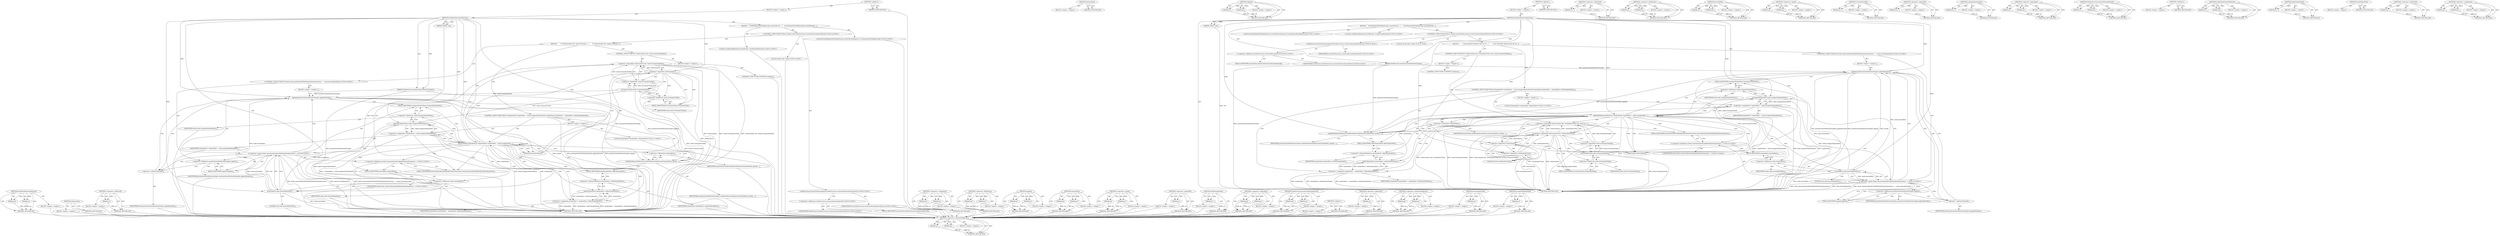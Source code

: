 digraph "&lt;operator&gt;.assignment" {
vulnerable_158 [label=<(METHOD,notifyNodeInsertedInternal)>];
vulnerable_159 [label=<(PARAM,p1)>];
vulnerable_160 [label=<(PARAM,p2)>];
vulnerable_161 [label=<(BLOCK,&lt;empty&gt;,&lt;empty&gt;)>];
vulnerable_162 [label=<(METHOD_RETURN,ANY)>];
vulnerable_114 [label=<(METHOD,inDocument)>];
vulnerable_115 [label=<(BLOCK,&lt;empty&gt;,&lt;empty&gt;)>];
vulnerable_116 [label=<(METHOD_RETURN,ANY)>];
vulnerable_136 [label=<(METHOD,&lt;operator&gt;.addressOf)>];
vulnerable_137 [label=<(PARAM,p1)>];
vulnerable_138 [label=<(BLOCK,&lt;empty&gt;,&lt;empty&gt;)>];
vulnerable_139 [label=<(METHOD_RETURN,ANY)>];
vulnerable_6 [label=<(METHOD,&lt;global&gt;)<SUB>1</SUB>>];
vulnerable_7 [label=<(BLOCK,&lt;empty&gt;,&lt;empty&gt;)<SUB>1</SUB>>];
vulnerable_8 [label=<(METHOD,notifyNodeInsertedInternal)<SUB>1</SUB>>];
vulnerable_9 [label=<(PARAM,Node&amp; root)<SUB>1</SUB>>];
vulnerable_10 [label=<(PARAM,NodeVector&amp; postInsertionNotificationTargets)<SUB>1</SUB>>];
vulnerable_11 [label=<(BLOCK,{
    EventDispatchForbiddenScope assertNoEvent...,{
    EventDispatchForbiddenScope assertNoEvent...)<SUB>2</SUB>>];
vulnerable_12 [label="<(LOCAL,EventDispatchForbiddenScope assertNoEventDispatch: EventDispatchForbiddenScope)<SUB>3</SUB>>"];
vulnerable_13 [label="<(LOCAL,ScriptForbiddenScope forbidScript: ScriptForbiddenScope)<SUB>4</SUB>>"];
vulnerable_14 [label="<(CONTROL_STRUCTURE,FOR,for (Node&amp; node:NodeTraversal::inclusiveDescendantsOf(root)))<SUB>6</SUB>>"];
vulnerable_15 [label="<(NodeTraversal.inclusiveDescendantsOf,NodeTraversal::inclusiveDescendantsOf(root))<SUB>6</SUB>>"];
vulnerable_16 [label="<(&lt;operator&gt;.fieldAccess,NodeTraversal::inclusiveDescendantsOf)<SUB>6</SUB>>"];
vulnerable_17 [label="<(IDENTIFIER,NodeTraversal,NodeTraversal::inclusiveDescendantsOf(root))<SUB>6</SUB>>"];
vulnerable_18 [label=<(FIELD_IDENTIFIER,inclusiveDescendantsOf,inclusiveDescendantsOf)<SUB>6</SUB>>];
vulnerable_19 [label="<(IDENTIFIER,root,NodeTraversal::inclusiveDescendantsOf(root))<SUB>6</SUB>>"];
vulnerable_20 [label="<(LOCAL,Node node: Node)<SUB>6</SUB>>"];
vulnerable_21 [label=<(BLOCK,{
        if (!inDocument() &amp;&amp; !node.isContaine...,{
        if (!inDocument() &amp;&amp; !node.isContaine...)<SUB>6</SUB>>];
vulnerable_22 [label=<(CONTROL_STRUCTURE,IF,if (!inDocument() &amp;&amp; !node.isContainerNode()))<SUB>7</SUB>>];
vulnerable_23 [label=<(&lt;operator&gt;.logicalAnd,!inDocument() &amp;&amp; !node.isContainerNode())<SUB>7</SUB>>];
vulnerable_24 [label=<(&lt;operator&gt;.logicalNot,!inDocument())<SUB>7</SUB>>];
vulnerable_25 [label=<(inDocument,inDocument())<SUB>7</SUB>>];
vulnerable_26 [label=<(&lt;operator&gt;.logicalNot,!node.isContainerNode())<SUB>7</SUB>>];
vulnerable_27 [label=<(isContainerNode,node.isContainerNode())<SUB>7</SUB>>];
vulnerable_28 [label=<(&lt;operator&gt;.fieldAccess,node.isContainerNode)<SUB>7</SUB>>];
vulnerable_29 [label=<(IDENTIFIER,node,node.isContainerNode())<SUB>7</SUB>>];
vulnerable_30 [label=<(FIELD_IDENTIFIER,isContainerNode,isContainerNode)<SUB>7</SUB>>];
vulnerable_31 [label=<(BLOCK,&lt;empty&gt;,&lt;empty&gt;)<SUB>8</SUB>>];
vulnerable_32 [label=<(CONTROL_STRUCTURE,CONTINUE,continue;)<SUB>8</SUB>>];
vulnerable_33 [label="<(CONTROL_STRUCTURE,IF,if (Node::InsertionShouldCallDidNotifySubtreeInsertions == node.insertedInto(this)))<SUB>9</SUB>>"];
vulnerable_34 [label="<(&lt;operator&gt;.equals,Node::InsertionShouldCallDidNotifySubtreeInsert...)<SUB>9</SUB>>"];
vulnerable_35 [label="<(&lt;operator&gt;.fieldAccess,Node::InsertionShouldCallDidNotifySubtreeInsert...)<SUB>9</SUB>>"];
vulnerable_36 [label="<(IDENTIFIER,Node,Node::InsertionShouldCallDidNotifySubtreeInsert...)<SUB>9</SUB>>"];
vulnerable_37 [label=<(FIELD_IDENTIFIER,InsertionShouldCallDidNotifySubtreeInsertions,InsertionShouldCallDidNotifySubtreeInsertions)<SUB>9</SUB>>];
vulnerable_38 [label=<(insertedInto,node.insertedInto(this))<SUB>9</SUB>>];
vulnerable_39 [label=<(&lt;operator&gt;.fieldAccess,node.insertedInto)<SUB>9</SUB>>];
vulnerable_40 [label=<(IDENTIFIER,node,node.insertedInto(this))<SUB>9</SUB>>];
vulnerable_41 [label=<(FIELD_IDENTIFIER,insertedInto,insertedInto)<SUB>9</SUB>>];
vulnerable_42 [label=<(LITERAL,this,node.insertedInto(this))<SUB>9</SUB>>];
vulnerable_43 [label=<(BLOCK,&lt;empty&gt;,&lt;empty&gt;)<SUB>10</SUB>>];
vulnerable_44 [label=<(append,postInsertionNotificationTargets.append(&amp;node))<SUB>10</SUB>>];
vulnerable_45 [label=<(&lt;operator&gt;.fieldAccess,postInsertionNotificationTargets.append)<SUB>10</SUB>>];
vulnerable_46 [label=<(IDENTIFIER,postInsertionNotificationTargets,postInsertionNotificationTargets.append(&amp;node))<SUB>10</SUB>>];
vulnerable_47 [label=<(FIELD_IDENTIFIER,append,append)<SUB>10</SUB>>];
vulnerable_48 [label=<(&lt;operator&gt;.addressOf,&amp;node)<SUB>10</SUB>>];
vulnerable_49 [label=<(IDENTIFIER,node,postInsertionNotificationTargets.append(&amp;node))<SUB>10</SUB>>];
vulnerable_50 [label=<(CONTROL_STRUCTURE,FOR,for (ShadowRoot* shadowRoot = node.youngestShadowRoot();shadowRoot;shadowRoot = shadowRoot-&gt;olderShadowRoot()))<SUB>11</SUB>>];
vulnerable_51 [label=<(BLOCK,&lt;empty&gt;,&lt;empty&gt;)<SUB>11</SUB>>];
vulnerable_52 [label="<(LOCAL,ShadowRoot* shadowRoot: ShadowRoot*)<SUB>11</SUB>>"];
vulnerable_53 [label=<(&lt;operator&gt;.assignment,* shadowRoot = node.youngestShadowRoot())<SUB>11</SUB>>];
vulnerable_54 [label=<(IDENTIFIER,shadowRoot,* shadowRoot = node.youngestShadowRoot())<SUB>11</SUB>>];
vulnerable_55 [label=<(youngestShadowRoot,node.youngestShadowRoot())<SUB>11</SUB>>];
vulnerable_56 [label=<(&lt;operator&gt;.fieldAccess,node.youngestShadowRoot)<SUB>11</SUB>>];
vulnerable_57 [label=<(IDENTIFIER,node,node.youngestShadowRoot())<SUB>11</SUB>>];
vulnerable_58 [label=<(FIELD_IDENTIFIER,youngestShadowRoot,youngestShadowRoot)<SUB>11</SUB>>];
vulnerable_59 [label=<(IDENTIFIER,shadowRoot,for (ShadowRoot* shadowRoot = node.youngestShad...)<SUB>11</SUB>>];
vulnerable_60 [label=<(&lt;operator&gt;.assignment,shadowRoot = shadowRoot-&gt;olderShadowRoot())<SUB>11</SUB>>];
vulnerable_61 [label=<(IDENTIFIER,shadowRoot,shadowRoot = shadowRoot-&gt;olderShadowRoot())<SUB>11</SUB>>];
vulnerable_62 [label=<(olderShadowRoot,shadowRoot-&gt;olderShadowRoot())<SUB>11</SUB>>];
vulnerable_63 [label=<(&lt;operator&gt;.indirectFieldAccess,shadowRoot-&gt;olderShadowRoot)<SUB>11</SUB>>];
vulnerable_64 [label=<(IDENTIFIER,shadowRoot,shadowRoot-&gt;olderShadowRoot())<SUB>11</SUB>>];
vulnerable_65 [label=<(FIELD_IDENTIFIER,olderShadowRoot,olderShadowRoot)<SUB>11</SUB>>];
vulnerable_66 [label=<(notifyNodeInsertedInternal,notifyNodeInsertedInternal(*shadowRoot, postIns...)<SUB>12</SUB>>];
vulnerable_67 [label=<(&lt;operator&gt;.indirection,*shadowRoot)<SUB>12</SUB>>];
vulnerable_68 [label=<(IDENTIFIER,shadowRoot,notifyNodeInsertedInternal(*shadowRoot, postIns...)<SUB>12</SUB>>];
vulnerable_69 [label=<(IDENTIFIER,postInsertionNotificationTargets,notifyNodeInsertedInternal(*shadowRoot, postIns...)<SUB>12</SUB>>];
vulnerable_70 [label=<(METHOD_RETURN,void)<SUB>1</SUB>>];
vulnerable_72 [label=<(METHOD_RETURN,ANY)<SUB>1</SUB>>];
vulnerable_140 [label=<(METHOD,&lt;operator&gt;.assignment)>];
vulnerable_141 [label=<(PARAM,p1)>];
vulnerable_142 [label=<(PARAM,p2)>];
vulnerable_143 [label=<(BLOCK,&lt;empty&gt;,&lt;empty&gt;)>];
vulnerable_144 [label=<(METHOD_RETURN,ANY)>];
vulnerable_100 [label=<(METHOD,&lt;operator&gt;.fieldAccess)>];
vulnerable_101 [label=<(PARAM,p1)>];
vulnerable_102 [label=<(PARAM,p2)>];
vulnerable_103 [label=<(BLOCK,&lt;empty&gt;,&lt;empty&gt;)>];
vulnerable_104 [label=<(METHOD_RETURN,ANY)>];
vulnerable_131 [label=<(METHOD,append)>];
vulnerable_132 [label=<(PARAM,p1)>];
vulnerable_133 [label=<(PARAM,p2)>];
vulnerable_134 [label=<(BLOCK,&lt;empty&gt;,&lt;empty&gt;)>];
vulnerable_135 [label=<(METHOD_RETURN,ANY)>];
vulnerable_126 [label=<(METHOD,insertedInto)>];
vulnerable_127 [label=<(PARAM,p1)>];
vulnerable_128 [label=<(PARAM,p2)>];
vulnerable_129 [label=<(BLOCK,&lt;empty&gt;,&lt;empty&gt;)>];
vulnerable_130 [label=<(METHOD_RETURN,ANY)>];
vulnerable_121 [label=<(METHOD,&lt;operator&gt;.equals)>];
vulnerable_122 [label=<(PARAM,p1)>];
vulnerable_123 [label=<(PARAM,p2)>];
vulnerable_124 [label=<(BLOCK,&lt;empty&gt;,&lt;empty&gt;)>];
vulnerable_125 [label=<(METHOD_RETURN,ANY)>];
vulnerable_110 [label=<(METHOD,&lt;operator&gt;.logicalNot)>];
vulnerable_111 [label=<(PARAM,p1)>];
vulnerable_112 [label=<(BLOCK,&lt;empty&gt;,&lt;empty&gt;)>];
vulnerable_113 [label=<(METHOD_RETURN,ANY)>];
vulnerable_149 [label=<(METHOD,olderShadowRoot)>];
vulnerable_150 [label=<(PARAM,p1)>];
vulnerable_151 [label=<(BLOCK,&lt;empty&gt;,&lt;empty&gt;)>];
vulnerable_152 [label=<(METHOD_RETURN,ANY)>];
vulnerable_105 [label=<(METHOD,&lt;operator&gt;.logicalAnd)>];
vulnerable_106 [label=<(PARAM,p1)>];
vulnerable_107 [label=<(PARAM,p2)>];
vulnerable_108 [label=<(BLOCK,&lt;empty&gt;,&lt;empty&gt;)>];
vulnerable_109 [label=<(METHOD_RETURN,ANY)>];
vulnerable_95 [label=<(METHOD,NodeTraversal.inclusiveDescendantsOf)>];
vulnerable_96 [label=<(PARAM,p1)>];
vulnerable_97 [label=<(PARAM,p2)>];
vulnerable_98 [label=<(BLOCK,&lt;empty&gt;,&lt;empty&gt;)>];
vulnerable_99 [label=<(METHOD_RETURN,ANY)>];
vulnerable_89 [label=<(METHOD,&lt;global&gt;)<SUB>1</SUB>>];
vulnerable_90 [label=<(BLOCK,&lt;empty&gt;,&lt;empty&gt;)>];
vulnerable_91 [label=<(METHOD_RETURN,ANY)>];
vulnerable_163 [label=<(METHOD,&lt;operator&gt;.indirection)>];
vulnerable_164 [label=<(PARAM,p1)>];
vulnerable_165 [label=<(BLOCK,&lt;empty&gt;,&lt;empty&gt;)>];
vulnerable_166 [label=<(METHOD_RETURN,ANY)>];
vulnerable_153 [label=<(METHOD,&lt;operator&gt;.indirectFieldAccess)>];
vulnerable_154 [label=<(PARAM,p1)>];
vulnerable_155 [label=<(PARAM,p2)>];
vulnerable_156 [label=<(BLOCK,&lt;empty&gt;,&lt;empty&gt;)>];
vulnerable_157 [label=<(METHOD_RETURN,ANY)>];
vulnerable_117 [label=<(METHOD,isContainerNode)>];
vulnerable_118 [label=<(PARAM,p1)>];
vulnerable_119 [label=<(BLOCK,&lt;empty&gt;,&lt;empty&gt;)>];
vulnerable_120 [label=<(METHOD_RETURN,ANY)>];
vulnerable_145 [label=<(METHOD,youngestShadowRoot)>];
vulnerable_146 [label=<(PARAM,p1)>];
vulnerable_147 [label=<(BLOCK,&lt;empty&gt;,&lt;empty&gt;)>];
vulnerable_148 [label=<(METHOD_RETURN,ANY)>];
fixed_159 [label=<(METHOD,&lt;operator&gt;.indirectFieldAccess)>];
fixed_160 [label=<(PARAM,p1)>];
fixed_161 [label=<(PARAM,p2)>];
fixed_162 [label=<(BLOCK,&lt;empty&gt;,&lt;empty&gt;)>];
fixed_163 [label=<(METHOD_RETURN,ANY)>];
fixed_117 [label=<(METHOD,inDocument)>];
fixed_118 [label=<(BLOCK,&lt;empty&gt;,&lt;empty&gt;)>];
fixed_119 [label=<(METHOD_RETURN,ANY)>];
fixed_137 [label=<(METHOD,append)>];
fixed_138 [label=<(PARAM,p1)>];
fixed_139 [label=<(PARAM,p2)>];
fixed_140 [label=<(BLOCK,&lt;empty&gt;,&lt;empty&gt;)>];
fixed_141 [label=<(METHOD_RETURN,ANY)>];
fixed_6 [label=<(METHOD,&lt;global&gt;)<SUB>1</SUB>>];
fixed_7 [label=<(BLOCK,&lt;empty&gt;,&lt;empty&gt;)<SUB>1</SUB>>];
fixed_8 [label=<(METHOD,notifyNodeInsertedInternal)<SUB>1</SUB>>];
fixed_9 [label=<(PARAM,Node&amp; root)<SUB>1</SUB>>];
fixed_10 [label=<(PARAM,NodeVector&amp; postInsertionNotificationTargets)<SUB>1</SUB>>];
fixed_11 [label=<(BLOCK,{
    EventDispatchForbiddenScope assertNoEvent...,{
    EventDispatchForbiddenScope assertNoEvent...)<SUB>2</SUB>>];
fixed_12 [label="<(LOCAL,EventDispatchForbiddenScope assertNoEventDispatch: EventDispatchForbiddenScope)<SUB>3</SUB>>"];
fixed_13 [label="<(LOCAL,ScriptForbiddenScope forbidScript: ScriptForbiddenScope)<SUB>4</SUB>>"];
fixed_14 [label="<(CONTROL_STRUCTURE,FOR,for (Node&amp; node:NodeTraversal::inclusiveDescendantsOf(root)))<SUB>6</SUB>>"];
fixed_15 [label="<(NodeTraversal.inclusiveDescendantsOf,NodeTraversal::inclusiveDescendantsOf(root))<SUB>6</SUB>>"];
fixed_16 [label="<(&lt;operator&gt;.fieldAccess,NodeTraversal::inclusiveDescendantsOf)<SUB>6</SUB>>"];
fixed_17 [label="<(IDENTIFIER,NodeTraversal,NodeTraversal::inclusiveDescendantsOf(root))<SUB>6</SUB>>"];
fixed_18 [label=<(FIELD_IDENTIFIER,inclusiveDescendantsOf,inclusiveDescendantsOf)<SUB>6</SUB>>];
fixed_19 [label="<(IDENTIFIER,root,NodeTraversal::inclusiveDescendantsOf(root))<SUB>6</SUB>>"];
fixed_20 [label="<(LOCAL,Node node: Node)<SUB>6</SUB>>"];
fixed_21 [label=<(BLOCK,{
        // into detached subtrees that are no...,{
        // into detached subtrees that are no...)<SUB>6</SUB>>];
fixed_22 [label=<(CONTROL_STRUCTURE,IF,if (!inDocument() &amp;&amp; !isInShadowTree() &amp;&amp; !node.isContainerNode()))<SUB>8</SUB>>];
fixed_23 [label=<(&lt;operator&gt;.logicalAnd,!inDocument() &amp;&amp; !isInShadowTree() &amp;&amp; !node.isC...)<SUB>8</SUB>>];
fixed_24 [label=<(&lt;operator&gt;.logicalAnd,!inDocument() &amp;&amp; !isInShadowTree())<SUB>8</SUB>>];
fixed_25 [label=<(&lt;operator&gt;.logicalNot,!inDocument())<SUB>8</SUB>>];
fixed_26 [label=<(inDocument,inDocument())<SUB>8</SUB>>];
fixed_27 [label=<(&lt;operator&gt;.logicalNot,!isInShadowTree())<SUB>8</SUB>>];
fixed_28 [label=<(isInShadowTree,isInShadowTree())<SUB>8</SUB>>];
fixed_29 [label=<(&lt;operator&gt;.logicalNot,!node.isContainerNode())<SUB>8</SUB>>];
fixed_30 [label=<(isContainerNode,node.isContainerNode())<SUB>8</SUB>>];
fixed_31 [label=<(&lt;operator&gt;.fieldAccess,node.isContainerNode)<SUB>8</SUB>>];
fixed_32 [label=<(IDENTIFIER,node,node.isContainerNode())<SUB>8</SUB>>];
fixed_33 [label=<(FIELD_IDENTIFIER,isContainerNode,isContainerNode)<SUB>8</SUB>>];
fixed_34 [label=<(BLOCK,&lt;empty&gt;,&lt;empty&gt;)<SUB>9</SUB>>];
fixed_35 [label=<(CONTROL_STRUCTURE,CONTINUE,continue;)<SUB>9</SUB>>];
fixed_36 [label="<(CONTROL_STRUCTURE,IF,if (Node::InsertionShouldCallDidNotifySubtreeInsertions == node.insertedInto(this)))<SUB>10</SUB>>"];
fixed_37 [label="<(&lt;operator&gt;.equals,Node::InsertionShouldCallDidNotifySubtreeInsert...)<SUB>10</SUB>>"];
fixed_38 [label="<(&lt;operator&gt;.fieldAccess,Node::InsertionShouldCallDidNotifySubtreeInsert...)<SUB>10</SUB>>"];
fixed_39 [label="<(IDENTIFIER,Node,Node::InsertionShouldCallDidNotifySubtreeInsert...)<SUB>10</SUB>>"];
fixed_40 [label=<(FIELD_IDENTIFIER,InsertionShouldCallDidNotifySubtreeInsertions,InsertionShouldCallDidNotifySubtreeInsertions)<SUB>10</SUB>>];
fixed_41 [label=<(insertedInto,node.insertedInto(this))<SUB>10</SUB>>];
fixed_42 [label=<(&lt;operator&gt;.fieldAccess,node.insertedInto)<SUB>10</SUB>>];
fixed_43 [label=<(IDENTIFIER,node,node.insertedInto(this))<SUB>10</SUB>>];
fixed_44 [label=<(FIELD_IDENTIFIER,insertedInto,insertedInto)<SUB>10</SUB>>];
fixed_45 [label=<(LITERAL,this,node.insertedInto(this))<SUB>10</SUB>>];
fixed_46 [label=<(BLOCK,&lt;empty&gt;,&lt;empty&gt;)<SUB>11</SUB>>];
fixed_47 [label=<(append,postInsertionNotificationTargets.append(&amp;node))<SUB>11</SUB>>];
fixed_48 [label=<(&lt;operator&gt;.fieldAccess,postInsertionNotificationTargets.append)<SUB>11</SUB>>];
fixed_49 [label=<(IDENTIFIER,postInsertionNotificationTargets,postInsertionNotificationTargets.append(&amp;node))<SUB>11</SUB>>];
fixed_50 [label=<(FIELD_IDENTIFIER,append,append)<SUB>11</SUB>>];
fixed_51 [label=<(&lt;operator&gt;.addressOf,&amp;node)<SUB>11</SUB>>];
fixed_52 [label=<(IDENTIFIER,node,postInsertionNotificationTargets.append(&amp;node))<SUB>11</SUB>>];
fixed_53 [label=<(CONTROL_STRUCTURE,FOR,for (ShadowRoot* shadowRoot = node.youngestShadowRoot();shadowRoot;shadowRoot = shadowRoot-&gt;olderShadowRoot()))<SUB>12</SUB>>];
fixed_54 [label=<(BLOCK,&lt;empty&gt;,&lt;empty&gt;)<SUB>12</SUB>>];
fixed_55 [label="<(LOCAL,ShadowRoot* shadowRoot: ShadowRoot*)<SUB>12</SUB>>"];
fixed_56 [label=<(&lt;operator&gt;.assignment,* shadowRoot = node.youngestShadowRoot())<SUB>12</SUB>>];
fixed_57 [label=<(IDENTIFIER,shadowRoot,* shadowRoot = node.youngestShadowRoot())<SUB>12</SUB>>];
fixed_58 [label=<(youngestShadowRoot,node.youngestShadowRoot())<SUB>12</SUB>>];
fixed_59 [label=<(&lt;operator&gt;.fieldAccess,node.youngestShadowRoot)<SUB>12</SUB>>];
fixed_60 [label=<(IDENTIFIER,node,node.youngestShadowRoot())<SUB>12</SUB>>];
fixed_61 [label=<(FIELD_IDENTIFIER,youngestShadowRoot,youngestShadowRoot)<SUB>12</SUB>>];
fixed_62 [label=<(IDENTIFIER,shadowRoot,for (ShadowRoot* shadowRoot = node.youngestShad...)<SUB>12</SUB>>];
fixed_63 [label=<(&lt;operator&gt;.assignment,shadowRoot = shadowRoot-&gt;olderShadowRoot())<SUB>12</SUB>>];
fixed_64 [label=<(IDENTIFIER,shadowRoot,shadowRoot = shadowRoot-&gt;olderShadowRoot())<SUB>12</SUB>>];
fixed_65 [label=<(olderShadowRoot,shadowRoot-&gt;olderShadowRoot())<SUB>12</SUB>>];
fixed_66 [label=<(&lt;operator&gt;.indirectFieldAccess,shadowRoot-&gt;olderShadowRoot)<SUB>12</SUB>>];
fixed_67 [label=<(IDENTIFIER,shadowRoot,shadowRoot-&gt;olderShadowRoot())<SUB>12</SUB>>];
fixed_68 [label=<(FIELD_IDENTIFIER,olderShadowRoot,olderShadowRoot)<SUB>12</SUB>>];
fixed_69 [label=<(notifyNodeInsertedInternal,notifyNodeInsertedInternal(*shadowRoot, postIns...)<SUB>13</SUB>>];
fixed_70 [label=<(&lt;operator&gt;.indirection,*shadowRoot)<SUB>13</SUB>>];
fixed_71 [label=<(IDENTIFIER,shadowRoot,notifyNodeInsertedInternal(*shadowRoot, postIns...)<SUB>13</SUB>>];
fixed_72 [label=<(IDENTIFIER,postInsertionNotificationTargets,notifyNodeInsertedInternal(*shadowRoot, postIns...)<SUB>13</SUB>>];
fixed_73 [label=<(METHOD_RETURN,void)<SUB>1</SUB>>];
fixed_75 [label=<(METHOD_RETURN,ANY)<SUB>1</SUB>>];
fixed_142 [label=<(METHOD,&lt;operator&gt;.addressOf)>];
fixed_143 [label=<(PARAM,p1)>];
fixed_144 [label=<(BLOCK,&lt;empty&gt;,&lt;empty&gt;)>];
fixed_145 [label=<(METHOD_RETURN,ANY)>];
fixed_103 [label=<(METHOD,&lt;operator&gt;.fieldAccess)>];
fixed_104 [label=<(PARAM,p1)>];
fixed_105 [label=<(PARAM,p2)>];
fixed_106 [label=<(BLOCK,&lt;empty&gt;,&lt;empty&gt;)>];
fixed_107 [label=<(METHOD_RETURN,ANY)>];
fixed_132 [label=<(METHOD,insertedInto)>];
fixed_133 [label=<(PARAM,p1)>];
fixed_134 [label=<(PARAM,p2)>];
fixed_135 [label=<(BLOCK,&lt;empty&gt;,&lt;empty&gt;)>];
fixed_136 [label=<(METHOD_RETURN,ANY)>];
fixed_127 [label=<(METHOD,&lt;operator&gt;.equals)>];
fixed_128 [label=<(PARAM,p1)>];
fixed_129 [label=<(PARAM,p2)>];
fixed_130 [label=<(BLOCK,&lt;empty&gt;,&lt;empty&gt;)>];
fixed_131 [label=<(METHOD_RETURN,ANY)>];
fixed_123 [label=<(METHOD,isContainerNode)>];
fixed_124 [label=<(PARAM,p1)>];
fixed_125 [label=<(BLOCK,&lt;empty&gt;,&lt;empty&gt;)>];
fixed_126 [label=<(METHOD_RETURN,ANY)>];
fixed_113 [label=<(METHOD,&lt;operator&gt;.logicalNot)>];
fixed_114 [label=<(PARAM,p1)>];
fixed_115 [label=<(BLOCK,&lt;empty&gt;,&lt;empty&gt;)>];
fixed_116 [label=<(METHOD_RETURN,ANY)>];
fixed_151 [label=<(METHOD,youngestShadowRoot)>];
fixed_152 [label=<(PARAM,p1)>];
fixed_153 [label=<(BLOCK,&lt;empty&gt;,&lt;empty&gt;)>];
fixed_154 [label=<(METHOD_RETURN,ANY)>];
fixed_108 [label=<(METHOD,&lt;operator&gt;.logicalAnd)>];
fixed_109 [label=<(PARAM,p1)>];
fixed_110 [label=<(PARAM,p2)>];
fixed_111 [label=<(BLOCK,&lt;empty&gt;,&lt;empty&gt;)>];
fixed_112 [label=<(METHOD_RETURN,ANY)>];
fixed_98 [label=<(METHOD,NodeTraversal.inclusiveDescendantsOf)>];
fixed_99 [label=<(PARAM,p1)>];
fixed_100 [label=<(PARAM,p2)>];
fixed_101 [label=<(BLOCK,&lt;empty&gt;,&lt;empty&gt;)>];
fixed_102 [label=<(METHOD_RETURN,ANY)>];
fixed_92 [label=<(METHOD,&lt;global&gt;)<SUB>1</SUB>>];
fixed_93 [label=<(BLOCK,&lt;empty&gt;,&lt;empty&gt;)>];
fixed_94 [label=<(METHOD_RETURN,ANY)>];
fixed_164 [label=<(METHOD,notifyNodeInsertedInternal)>];
fixed_165 [label=<(PARAM,p1)>];
fixed_166 [label=<(PARAM,p2)>];
fixed_167 [label=<(BLOCK,&lt;empty&gt;,&lt;empty&gt;)>];
fixed_168 [label=<(METHOD_RETURN,ANY)>];
fixed_155 [label=<(METHOD,olderShadowRoot)>];
fixed_156 [label=<(PARAM,p1)>];
fixed_157 [label=<(BLOCK,&lt;empty&gt;,&lt;empty&gt;)>];
fixed_158 [label=<(METHOD_RETURN,ANY)>];
fixed_120 [label=<(METHOD,isInShadowTree)>];
fixed_121 [label=<(BLOCK,&lt;empty&gt;,&lt;empty&gt;)>];
fixed_122 [label=<(METHOD_RETURN,ANY)>];
fixed_169 [label=<(METHOD,&lt;operator&gt;.indirection)>];
fixed_170 [label=<(PARAM,p1)>];
fixed_171 [label=<(BLOCK,&lt;empty&gt;,&lt;empty&gt;)>];
fixed_172 [label=<(METHOD_RETURN,ANY)>];
fixed_146 [label=<(METHOD,&lt;operator&gt;.assignment)>];
fixed_147 [label=<(PARAM,p1)>];
fixed_148 [label=<(PARAM,p2)>];
fixed_149 [label=<(BLOCK,&lt;empty&gt;,&lt;empty&gt;)>];
fixed_150 [label=<(METHOD_RETURN,ANY)>];
vulnerable_158 -> vulnerable_159  [key=0, label="AST: "];
vulnerable_158 -> vulnerable_159  [key=1, label="DDG: "];
vulnerable_158 -> vulnerable_161  [key=0, label="AST: "];
vulnerable_158 -> vulnerable_160  [key=0, label="AST: "];
vulnerable_158 -> vulnerable_160  [key=1, label="DDG: "];
vulnerable_158 -> vulnerable_162  [key=0, label="AST: "];
vulnerable_158 -> vulnerable_162  [key=1, label="CFG: "];
vulnerable_159 -> vulnerable_162  [key=0, label="DDG: p1"];
vulnerable_160 -> vulnerable_162  [key=0, label="DDG: p2"];
vulnerable_161 -> fixed_159  [key=0];
vulnerable_162 -> fixed_159  [key=0];
vulnerable_114 -> vulnerable_115  [key=0, label="AST: "];
vulnerable_114 -> vulnerable_116  [key=0, label="AST: "];
vulnerable_114 -> vulnerable_116  [key=1, label="CFG: "];
vulnerable_115 -> fixed_159  [key=0];
vulnerable_116 -> fixed_159  [key=0];
vulnerable_136 -> vulnerable_137  [key=0, label="AST: "];
vulnerable_136 -> vulnerable_137  [key=1, label="DDG: "];
vulnerable_136 -> vulnerable_138  [key=0, label="AST: "];
vulnerable_136 -> vulnerable_139  [key=0, label="AST: "];
vulnerable_136 -> vulnerable_139  [key=1, label="CFG: "];
vulnerable_137 -> vulnerable_139  [key=0, label="DDG: p1"];
vulnerable_138 -> fixed_159  [key=0];
vulnerable_139 -> fixed_159  [key=0];
vulnerable_6 -> vulnerable_7  [key=0, label="AST: "];
vulnerable_6 -> vulnerable_72  [key=0, label="AST: "];
vulnerable_6 -> vulnerable_72  [key=1, label="CFG: "];
vulnerable_7 -> vulnerable_8  [key=0, label="AST: "];
vulnerable_8 -> vulnerable_9  [key=0, label="AST: "];
vulnerable_8 -> vulnerable_9  [key=1, label="DDG: "];
vulnerable_8 -> vulnerable_10  [key=0, label="AST: "];
vulnerable_8 -> vulnerable_10  [key=1, label="DDG: "];
vulnerable_8 -> vulnerable_11  [key=0, label="AST: "];
vulnerable_8 -> vulnerable_70  [key=0, label="AST: "];
vulnerable_8 -> vulnerable_25  [key=0, label="CFG: "];
vulnerable_8 -> vulnerable_59  [key=0, label="DDG: "];
vulnerable_8 -> vulnerable_66  [key=0, label="DDG: "];
vulnerable_8 -> vulnerable_24  [key=0, label="DDG: "];
vulnerable_8 -> vulnerable_38  [key=0, label="DDG: "];
vulnerable_8 -> vulnerable_44  [key=0, label="DDG: "];
vulnerable_8 -> vulnerable_55  [key=0, label="DDG: "];
vulnerable_9 -> vulnerable_70  [key=0, label="DDG: root"];
vulnerable_10 -> vulnerable_70  [key=0, label="DDG: postInsertionNotificationTargets"];
vulnerable_10 -> vulnerable_66  [key=0, label="DDG: postInsertionNotificationTargets"];
vulnerable_10 -> vulnerable_44  [key=0, label="DDG: postInsertionNotificationTargets"];
vulnerable_11 -> vulnerable_12  [key=0, label="AST: "];
vulnerable_11 -> vulnerable_13  [key=0, label="AST: "];
vulnerable_11 -> vulnerable_14  [key=0, label="AST: "];
vulnerable_12 -> fixed_159  [key=0];
vulnerable_13 -> fixed_159  [key=0];
vulnerable_14 -> vulnerable_15  [key=0, label="AST: "];
vulnerable_14 -> vulnerable_20  [key=0, label="AST: "];
vulnerable_14 -> vulnerable_21  [key=0, label="AST: "];
vulnerable_15 -> vulnerable_16  [key=0, label="AST: "];
vulnerable_15 -> vulnerable_19  [key=0, label="AST: "];
vulnerable_16 -> vulnerable_17  [key=0, label="AST: "];
vulnerable_16 -> vulnerable_18  [key=0, label="AST: "];
vulnerable_17 -> fixed_159  [key=0];
vulnerable_18 -> fixed_159  [key=0];
vulnerable_19 -> fixed_159  [key=0];
vulnerable_20 -> fixed_159  [key=0];
vulnerable_21 -> vulnerable_22  [key=0, label="AST: "];
vulnerable_21 -> vulnerable_33  [key=0, label="AST: "];
vulnerable_21 -> vulnerable_50  [key=0, label="AST: "];
vulnerable_22 -> vulnerable_23  [key=0, label="AST: "];
vulnerable_22 -> vulnerable_31  [key=0, label="AST: "];
vulnerable_23 -> vulnerable_24  [key=0, label="AST: "];
vulnerable_23 -> vulnerable_26  [key=0, label="AST: "];
vulnerable_23 -> vulnerable_37  [key=0, label="CFG: "];
vulnerable_23 -> vulnerable_70  [key=0, label="DDG: !inDocument()"];
vulnerable_23 -> vulnerable_70  [key=1, label="DDG: !node.isContainerNode()"];
vulnerable_23 -> vulnerable_70  [key=2, label="DDG: !inDocument() &amp;&amp; !node.isContainerNode()"];
vulnerable_24 -> vulnerable_25  [key=0, label="AST: "];
vulnerable_24 -> vulnerable_23  [key=0, label="CFG: "];
vulnerable_24 -> vulnerable_23  [key=1, label="DDG: inDocument()"];
vulnerable_24 -> vulnerable_30  [key=0, label="CFG: "];
vulnerable_24 -> vulnerable_30  [key=1, label="CDG: "];
vulnerable_24 -> vulnerable_70  [key=0, label="DDG: inDocument()"];
vulnerable_24 -> vulnerable_26  [key=0, label="CDG: "];
vulnerable_24 -> vulnerable_28  [key=0, label="CDG: "];
vulnerable_24 -> vulnerable_27  [key=0, label="CDG: "];
vulnerable_25 -> vulnerable_24  [key=0, label="CFG: "];
vulnerable_26 -> vulnerable_27  [key=0, label="AST: "];
vulnerable_26 -> vulnerable_23  [key=0, label="CFG: "];
vulnerable_26 -> vulnerable_23  [key=1, label="DDG: node.isContainerNode()"];
vulnerable_26 -> vulnerable_70  [key=0, label="DDG: node.isContainerNode()"];
vulnerable_27 -> vulnerable_28  [key=0, label="AST: "];
vulnerable_27 -> vulnerable_26  [key=0, label="CFG: "];
vulnerable_27 -> vulnerable_26  [key=1, label="DDG: node.isContainerNode"];
vulnerable_27 -> vulnerable_70  [key=0, label="DDG: node.isContainerNode"];
vulnerable_27 -> vulnerable_44  [key=0, label="DDG: node.isContainerNode"];
vulnerable_27 -> vulnerable_55  [key=0, label="DDG: node.isContainerNode"];
vulnerable_28 -> vulnerable_29  [key=0, label="AST: "];
vulnerable_28 -> vulnerable_30  [key=0, label="AST: "];
vulnerable_28 -> vulnerable_27  [key=0, label="CFG: "];
vulnerable_29 -> fixed_159  [key=0];
vulnerable_30 -> vulnerable_28  [key=0, label="CFG: "];
vulnerable_31 -> vulnerable_32  [key=0, label="AST: "];
vulnerable_32 -> fixed_159  [key=0];
vulnerable_33 -> vulnerable_34  [key=0, label="AST: "];
vulnerable_33 -> vulnerable_43  [key=0, label="AST: "];
vulnerable_34 -> vulnerable_35  [key=0, label="AST: "];
vulnerable_34 -> vulnerable_38  [key=0, label="AST: "];
vulnerable_34 -> vulnerable_47  [key=0, label="CFG: "];
vulnerable_34 -> vulnerable_47  [key=1, label="CDG: "];
vulnerable_34 -> vulnerable_58  [key=0, label="CFG: "];
vulnerable_34 -> vulnerable_70  [key=0, label="DDG: Node::InsertionShouldCallDidNotifySubtreeInsertions"];
vulnerable_34 -> vulnerable_70  [key=1, label="DDG: node.insertedInto(this)"];
vulnerable_34 -> vulnerable_70  [key=2, label="DDG: Node::InsertionShouldCallDidNotifySubtreeInsertions == node.insertedInto(this)"];
vulnerable_34 -> vulnerable_48  [key=0, label="CDG: "];
vulnerable_34 -> vulnerable_45  [key=0, label="CDG: "];
vulnerable_34 -> vulnerable_44  [key=0, label="CDG: "];
vulnerable_35 -> vulnerable_36  [key=0, label="AST: "];
vulnerable_35 -> vulnerable_37  [key=0, label="AST: "];
vulnerable_35 -> vulnerable_41  [key=0, label="CFG: "];
vulnerable_36 -> fixed_159  [key=0];
vulnerable_37 -> vulnerable_35  [key=0, label="CFG: "];
vulnerable_38 -> vulnerable_39  [key=0, label="AST: "];
vulnerable_38 -> vulnerable_42  [key=0, label="AST: "];
vulnerable_38 -> vulnerable_34  [key=0, label="CFG: "];
vulnerable_38 -> vulnerable_34  [key=1, label="DDG: node.insertedInto"];
vulnerable_38 -> vulnerable_34  [key=2, label="DDG: this"];
vulnerable_38 -> vulnerable_70  [key=0, label="DDG: node.insertedInto"];
vulnerable_38 -> vulnerable_44  [key=0, label="DDG: node.insertedInto"];
vulnerable_38 -> vulnerable_55  [key=0, label="DDG: node.insertedInto"];
vulnerable_39 -> vulnerable_40  [key=0, label="AST: "];
vulnerable_39 -> vulnerable_41  [key=0, label="AST: "];
vulnerable_39 -> vulnerable_38  [key=0, label="CFG: "];
vulnerable_40 -> fixed_159  [key=0];
vulnerable_41 -> vulnerable_39  [key=0, label="CFG: "];
vulnerable_42 -> fixed_159  [key=0];
vulnerable_43 -> vulnerable_44  [key=0, label="AST: "];
vulnerable_44 -> vulnerable_45  [key=0, label="AST: "];
vulnerable_44 -> vulnerable_48  [key=0, label="AST: "];
vulnerable_44 -> vulnerable_58  [key=0, label="CFG: "];
vulnerable_44 -> vulnerable_70  [key=0, label="DDG: postInsertionNotificationTargets.append"];
vulnerable_44 -> vulnerable_70  [key=1, label="DDG: &amp;node"];
vulnerable_44 -> vulnerable_70  [key=2, label="DDG: postInsertionNotificationTargets.append(&amp;node)"];
vulnerable_44 -> vulnerable_66  [key=0, label="DDG: postInsertionNotificationTargets.append"];
vulnerable_45 -> vulnerable_46  [key=0, label="AST: "];
vulnerable_45 -> vulnerable_47  [key=0, label="AST: "];
vulnerable_45 -> vulnerable_48  [key=0, label="CFG: "];
vulnerable_46 -> fixed_159  [key=0];
vulnerable_47 -> vulnerable_45  [key=0, label="CFG: "];
vulnerable_48 -> vulnerable_49  [key=0, label="AST: "];
vulnerable_48 -> vulnerable_44  [key=0, label="CFG: "];
vulnerable_49 -> fixed_159  [key=0];
vulnerable_50 -> vulnerable_51  [key=0, label="AST: "];
vulnerable_50 -> vulnerable_59  [key=0, label="AST: "];
vulnerable_50 -> vulnerable_60  [key=0, label="AST: "];
vulnerable_50 -> vulnerable_66  [key=0, label="AST: "];
vulnerable_51 -> vulnerable_52  [key=0, label="AST: "];
vulnerable_51 -> vulnerable_53  [key=0, label="AST: "];
vulnerable_52 -> fixed_159  [key=0];
vulnerable_53 -> vulnerable_54  [key=0, label="AST: "];
vulnerable_53 -> vulnerable_55  [key=0, label="AST: "];
vulnerable_53 -> vulnerable_59  [key=0, label="CFG: "];
vulnerable_53 -> vulnerable_70  [key=0, label="DDG: shadowRoot"];
vulnerable_53 -> vulnerable_70  [key=1, label="DDG: node.youngestShadowRoot()"];
vulnerable_53 -> vulnerable_70  [key=2, label="DDG: * shadowRoot = node.youngestShadowRoot()"];
vulnerable_53 -> vulnerable_62  [key=0, label="DDG: shadowRoot"];
vulnerable_54 -> fixed_159  [key=0];
vulnerable_55 -> vulnerable_56  [key=0, label="AST: "];
vulnerable_55 -> vulnerable_53  [key=0, label="CFG: "];
vulnerable_55 -> vulnerable_53  [key=1, label="DDG: node.youngestShadowRoot"];
vulnerable_55 -> vulnerable_70  [key=0, label="DDG: node.youngestShadowRoot"];
vulnerable_56 -> vulnerable_57  [key=0, label="AST: "];
vulnerable_56 -> vulnerable_58  [key=0, label="AST: "];
vulnerable_56 -> vulnerable_55  [key=0, label="CFG: "];
vulnerable_57 -> fixed_159  [key=0];
vulnerable_58 -> vulnerable_56  [key=0, label="CFG: "];
vulnerable_59 -> vulnerable_25  [key=0, label="CFG: "];
vulnerable_59 -> vulnerable_25  [key=1, label="CDG: "];
vulnerable_59 -> vulnerable_70  [key=0, label="CFG: "];
vulnerable_59 -> vulnerable_67  [key=0, label="CFG: "];
vulnerable_59 -> vulnerable_67  [key=1, label="CDG: "];
vulnerable_59 -> vulnerable_24  [key=0, label="CDG: "];
vulnerable_59 -> vulnerable_34  [key=0, label="CDG: "];
vulnerable_59 -> vulnerable_58  [key=0, label="CDG: "];
vulnerable_59 -> vulnerable_60  [key=0, label="CDG: "];
vulnerable_59 -> vulnerable_23  [key=0, label="CDG: "];
vulnerable_59 -> vulnerable_66  [key=0, label="CDG: "];
vulnerable_59 -> vulnerable_37  [key=0, label="CDG: "];
vulnerable_59 -> vulnerable_53  [key=0, label="CDG: "];
vulnerable_59 -> vulnerable_38  [key=0, label="CDG: "];
vulnerable_59 -> vulnerable_56  [key=0, label="CDG: "];
vulnerable_59 -> vulnerable_41  [key=0, label="CDG: "];
vulnerable_59 -> vulnerable_63  [key=0, label="CDG: "];
vulnerable_59 -> vulnerable_65  [key=0, label="CDG: "];
vulnerable_59 -> vulnerable_59  [key=0, label="CDG: "];
vulnerable_59 -> vulnerable_35  [key=0, label="CDG: "];
vulnerable_59 -> vulnerable_55  [key=0, label="CDG: "];
vulnerable_59 -> vulnerable_62  [key=0, label="CDG: "];
vulnerable_59 -> vulnerable_39  [key=0, label="CDG: "];
vulnerable_60 -> vulnerable_61  [key=0, label="AST: "];
vulnerable_60 -> vulnerable_62  [key=0, label="AST: "];
vulnerable_60 -> vulnerable_62  [key=1, label="DDG: shadowRoot"];
vulnerable_60 -> vulnerable_59  [key=0, label="CFG: "];
vulnerable_60 -> vulnerable_70  [key=0, label="DDG: shadowRoot"];
vulnerable_60 -> vulnerable_70  [key=1, label="DDG: shadowRoot-&gt;olderShadowRoot()"];
vulnerable_60 -> vulnerable_70  [key=2, label="DDG: shadowRoot = shadowRoot-&gt;olderShadowRoot()"];
vulnerable_61 -> fixed_159  [key=0];
vulnerable_62 -> vulnerable_63  [key=0, label="AST: "];
vulnerable_62 -> vulnerable_60  [key=0, label="CFG: "];
vulnerable_62 -> vulnerable_60  [key=1, label="DDG: shadowRoot-&gt;olderShadowRoot"];
vulnerable_63 -> vulnerable_64  [key=0, label="AST: "];
vulnerable_63 -> vulnerable_65  [key=0, label="AST: "];
vulnerable_63 -> vulnerable_62  [key=0, label="CFG: "];
vulnerable_64 -> fixed_159  [key=0];
vulnerable_65 -> vulnerable_63  [key=0, label="CFG: "];
vulnerable_66 -> vulnerable_67  [key=0, label="AST: "];
vulnerable_66 -> vulnerable_69  [key=0, label="AST: "];
vulnerable_66 -> vulnerable_65  [key=0, label="CFG: "];
vulnerable_67 -> vulnerable_68  [key=0, label="AST: "];
vulnerable_67 -> vulnerable_66  [key=0, label="CFG: "];
vulnerable_68 -> fixed_159  [key=0];
vulnerable_69 -> fixed_159  [key=0];
vulnerable_70 -> fixed_159  [key=0];
vulnerable_72 -> fixed_159  [key=0];
vulnerable_140 -> vulnerable_141  [key=0, label="AST: "];
vulnerable_140 -> vulnerable_141  [key=1, label="DDG: "];
vulnerable_140 -> vulnerable_143  [key=0, label="AST: "];
vulnerable_140 -> vulnerable_142  [key=0, label="AST: "];
vulnerable_140 -> vulnerable_142  [key=1, label="DDG: "];
vulnerable_140 -> vulnerable_144  [key=0, label="AST: "];
vulnerable_140 -> vulnerable_144  [key=1, label="CFG: "];
vulnerable_141 -> vulnerable_144  [key=0, label="DDG: p1"];
vulnerable_142 -> vulnerable_144  [key=0, label="DDG: p2"];
vulnerable_143 -> fixed_159  [key=0];
vulnerable_144 -> fixed_159  [key=0];
vulnerable_100 -> vulnerable_101  [key=0, label="AST: "];
vulnerable_100 -> vulnerable_101  [key=1, label="DDG: "];
vulnerable_100 -> vulnerable_103  [key=0, label="AST: "];
vulnerable_100 -> vulnerable_102  [key=0, label="AST: "];
vulnerable_100 -> vulnerable_102  [key=1, label="DDG: "];
vulnerable_100 -> vulnerable_104  [key=0, label="AST: "];
vulnerable_100 -> vulnerable_104  [key=1, label="CFG: "];
vulnerable_101 -> vulnerable_104  [key=0, label="DDG: p1"];
vulnerable_102 -> vulnerable_104  [key=0, label="DDG: p2"];
vulnerable_103 -> fixed_159  [key=0];
vulnerable_104 -> fixed_159  [key=0];
vulnerable_131 -> vulnerable_132  [key=0, label="AST: "];
vulnerable_131 -> vulnerable_132  [key=1, label="DDG: "];
vulnerable_131 -> vulnerable_134  [key=0, label="AST: "];
vulnerable_131 -> vulnerable_133  [key=0, label="AST: "];
vulnerable_131 -> vulnerable_133  [key=1, label="DDG: "];
vulnerable_131 -> vulnerable_135  [key=0, label="AST: "];
vulnerable_131 -> vulnerable_135  [key=1, label="CFG: "];
vulnerable_132 -> vulnerable_135  [key=0, label="DDG: p1"];
vulnerable_133 -> vulnerable_135  [key=0, label="DDG: p2"];
vulnerable_134 -> fixed_159  [key=0];
vulnerable_135 -> fixed_159  [key=0];
vulnerable_126 -> vulnerable_127  [key=0, label="AST: "];
vulnerable_126 -> vulnerable_127  [key=1, label="DDG: "];
vulnerable_126 -> vulnerable_129  [key=0, label="AST: "];
vulnerable_126 -> vulnerable_128  [key=0, label="AST: "];
vulnerable_126 -> vulnerable_128  [key=1, label="DDG: "];
vulnerable_126 -> vulnerable_130  [key=0, label="AST: "];
vulnerable_126 -> vulnerable_130  [key=1, label="CFG: "];
vulnerable_127 -> vulnerable_130  [key=0, label="DDG: p1"];
vulnerable_128 -> vulnerable_130  [key=0, label="DDG: p2"];
vulnerable_129 -> fixed_159  [key=0];
vulnerable_130 -> fixed_159  [key=0];
vulnerable_121 -> vulnerable_122  [key=0, label="AST: "];
vulnerable_121 -> vulnerable_122  [key=1, label="DDG: "];
vulnerable_121 -> vulnerable_124  [key=0, label="AST: "];
vulnerable_121 -> vulnerable_123  [key=0, label="AST: "];
vulnerable_121 -> vulnerable_123  [key=1, label="DDG: "];
vulnerable_121 -> vulnerable_125  [key=0, label="AST: "];
vulnerable_121 -> vulnerable_125  [key=1, label="CFG: "];
vulnerable_122 -> vulnerable_125  [key=0, label="DDG: p1"];
vulnerable_123 -> vulnerable_125  [key=0, label="DDG: p2"];
vulnerable_124 -> fixed_159  [key=0];
vulnerable_125 -> fixed_159  [key=0];
vulnerable_110 -> vulnerable_111  [key=0, label="AST: "];
vulnerable_110 -> vulnerable_111  [key=1, label="DDG: "];
vulnerable_110 -> vulnerable_112  [key=0, label="AST: "];
vulnerable_110 -> vulnerable_113  [key=0, label="AST: "];
vulnerable_110 -> vulnerable_113  [key=1, label="CFG: "];
vulnerable_111 -> vulnerable_113  [key=0, label="DDG: p1"];
vulnerable_112 -> fixed_159  [key=0];
vulnerable_113 -> fixed_159  [key=0];
vulnerable_149 -> vulnerable_150  [key=0, label="AST: "];
vulnerable_149 -> vulnerable_150  [key=1, label="DDG: "];
vulnerable_149 -> vulnerable_151  [key=0, label="AST: "];
vulnerable_149 -> vulnerable_152  [key=0, label="AST: "];
vulnerable_149 -> vulnerable_152  [key=1, label="CFG: "];
vulnerable_150 -> vulnerable_152  [key=0, label="DDG: p1"];
vulnerable_151 -> fixed_159  [key=0];
vulnerable_152 -> fixed_159  [key=0];
vulnerable_105 -> vulnerable_106  [key=0, label="AST: "];
vulnerable_105 -> vulnerable_106  [key=1, label="DDG: "];
vulnerable_105 -> vulnerable_108  [key=0, label="AST: "];
vulnerable_105 -> vulnerable_107  [key=0, label="AST: "];
vulnerable_105 -> vulnerable_107  [key=1, label="DDG: "];
vulnerable_105 -> vulnerable_109  [key=0, label="AST: "];
vulnerable_105 -> vulnerable_109  [key=1, label="CFG: "];
vulnerable_106 -> vulnerable_109  [key=0, label="DDG: p1"];
vulnerable_107 -> vulnerable_109  [key=0, label="DDG: p2"];
vulnerable_108 -> fixed_159  [key=0];
vulnerable_109 -> fixed_159  [key=0];
vulnerable_95 -> vulnerable_96  [key=0, label="AST: "];
vulnerable_95 -> vulnerable_96  [key=1, label="DDG: "];
vulnerable_95 -> vulnerable_98  [key=0, label="AST: "];
vulnerable_95 -> vulnerable_97  [key=0, label="AST: "];
vulnerable_95 -> vulnerable_97  [key=1, label="DDG: "];
vulnerable_95 -> vulnerable_99  [key=0, label="AST: "];
vulnerable_95 -> vulnerable_99  [key=1, label="CFG: "];
vulnerable_96 -> vulnerable_99  [key=0, label="DDG: p1"];
vulnerable_97 -> vulnerable_99  [key=0, label="DDG: p2"];
vulnerable_98 -> fixed_159  [key=0];
vulnerable_99 -> fixed_159  [key=0];
vulnerable_89 -> vulnerable_90  [key=0, label="AST: "];
vulnerable_89 -> vulnerable_91  [key=0, label="AST: "];
vulnerable_89 -> vulnerable_91  [key=1, label="CFG: "];
vulnerable_90 -> fixed_159  [key=0];
vulnerable_91 -> fixed_159  [key=0];
vulnerable_163 -> vulnerable_164  [key=0, label="AST: "];
vulnerable_163 -> vulnerable_164  [key=1, label="DDG: "];
vulnerable_163 -> vulnerable_165  [key=0, label="AST: "];
vulnerable_163 -> vulnerable_166  [key=0, label="AST: "];
vulnerable_163 -> vulnerable_166  [key=1, label="CFG: "];
vulnerable_164 -> vulnerable_166  [key=0, label="DDG: p1"];
vulnerable_165 -> fixed_159  [key=0];
vulnerable_166 -> fixed_159  [key=0];
vulnerable_153 -> vulnerable_154  [key=0, label="AST: "];
vulnerable_153 -> vulnerable_154  [key=1, label="DDG: "];
vulnerable_153 -> vulnerable_156  [key=0, label="AST: "];
vulnerable_153 -> vulnerable_155  [key=0, label="AST: "];
vulnerable_153 -> vulnerable_155  [key=1, label="DDG: "];
vulnerable_153 -> vulnerable_157  [key=0, label="AST: "];
vulnerable_153 -> vulnerable_157  [key=1, label="CFG: "];
vulnerable_154 -> vulnerable_157  [key=0, label="DDG: p1"];
vulnerable_155 -> vulnerable_157  [key=0, label="DDG: p2"];
vulnerable_156 -> fixed_159  [key=0];
vulnerable_157 -> fixed_159  [key=0];
vulnerable_117 -> vulnerable_118  [key=0, label="AST: "];
vulnerable_117 -> vulnerable_118  [key=1, label="DDG: "];
vulnerable_117 -> vulnerable_119  [key=0, label="AST: "];
vulnerable_117 -> vulnerable_120  [key=0, label="AST: "];
vulnerable_117 -> vulnerable_120  [key=1, label="CFG: "];
vulnerable_118 -> vulnerable_120  [key=0, label="DDG: p1"];
vulnerable_119 -> fixed_159  [key=0];
vulnerable_120 -> fixed_159  [key=0];
vulnerable_145 -> vulnerable_146  [key=0, label="AST: "];
vulnerable_145 -> vulnerable_146  [key=1, label="DDG: "];
vulnerable_145 -> vulnerable_147  [key=0, label="AST: "];
vulnerable_145 -> vulnerable_148  [key=0, label="AST: "];
vulnerable_145 -> vulnerable_148  [key=1, label="CFG: "];
vulnerable_146 -> vulnerable_148  [key=0, label="DDG: p1"];
vulnerable_147 -> fixed_159  [key=0];
vulnerable_148 -> fixed_159  [key=0];
fixed_159 -> fixed_160  [key=0, label="AST: "];
fixed_159 -> fixed_160  [key=1, label="DDG: "];
fixed_159 -> fixed_162  [key=0, label="AST: "];
fixed_159 -> fixed_161  [key=0, label="AST: "];
fixed_159 -> fixed_161  [key=1, label="DDG: "];
fixed_159 -> fixed_163  [key=0, label="AST: "];
fixed_159 -> fixed_163  [key=1, label="CFG: "];
fixed_160 -> fixed_163  [key=0, label="DDG: p1"];
fixed_161 -> fixed_163  [key=0, label="DDG: p2"];
fixed_117 -> fixed_118  [key=0, label="AST: "];
fixed_117 -> fixed_119  [key=0, label="AST: "];
fixed_117 -> fixed_119  [key=1, label="CFG: "];
fixed_137 -> fixed_138  [key=0, label="AST: "];
fixed_137 -> fixed_138  [key=1, label="DDG: "];
fixed_137 -> fixed_140  [key=0, label="AST: "];
fixed_137 -> fixed_139  [key=0, label="AST: "];
fixed_137 -> fixed_139  [key=1, label="DDG: "];
fixed_137 -> fixed_141  [key=0, label="AST: "];
fixed_137 -> fixed_141  [key=1, label="CFG: "];
fixed_138 -> fixed_141  [key=0, label="DDG: p1"];
fixed_139 -> fixed_141  [key=0, label="DDG: p2"];
fixed_6 -> fixed_7  [key=0, label="AST: "];
fixed_6 -> fixed_75  [key=0, label="AST: "];
fixed_6 -> fixed_75  [key=1, label="CFG: "];
fixed_7 -> fixed_8  [key=0, label="AST: "];
fixed_8 -> fixed_9  [key=0, label="AST: "];
fixed_8 -> fixed_9  [key=1, label="DDG: "];
fixed_8 -> fixed_10  [key=0, label="AST: "];
fixed_8 -> fixed_10  [key=1, label="DDG: "];
fixed_8 -> fixed_11  [key=0, label="AST: "];
fixed_8 -> fixed_73  [key=0, label="AST: "];
fixed_8 -> fixed_26  [key=0, label="CFG: "];
fixed_8 -> fixed_62  [key=0, label="DDG: "];
fixed_8 -> fixed_69  [key=0, label="DDG: "];
fixed_8 -> fixed_41  [key=0, label="DDG: "];
fixed_8 -> fixed_47  [key=0, label="DDG: "];
fixed_8 -> fixed_25  [key=0, label="DDG: "];
fixed_8 -> fixed_27  [key=0, label="DDG: "];
fixed_8 -> fixed_58  [key=0, label="DDG: "];
fixed_9 -> fixed_73  [key=0, label="DDG: root"];
fixed_10 -> fixed_73  [key=0, label="DDG: postInsertionNotificationTargets"];
fixed_10 -> fixed_69  [key=0, label="DDG: postInsertionNotificationTargets"];
fixed_10 -> fixed_47  [key=0, label="DDG: postInsertionNotificationTargets"];
fixed_11 -> fixed_12  [key=0, label="AST: "];
fixed_11 -> fixed_13  [key=0, label="AST: "];
fixed_11 -> fixed_14  [key=0, label="AST: "];
fixed_14 -> fixed_15  [key=0, label="AST: "];
fixed_14 -> fixed_20  [key=0, label="AST: "];
fixed_14 -> fixed_21  [key=0, label="AST: "];
fixed_15 -> fixed_16  [key=0, label="AST: "];
fixed_15 -> fixed_19  [key=0, label="AST: "];
fixed_16 -> fixed_17  [key=0, label="AST: "];
fixed_16 -> fixed_18  [key=0, label="AST: "];
fixed_21 -> fixed_22  [key=0, label="AST: "];
fixed_21 -> fixed_36  [key=0, label="AST: "];
fixed_21 -> fixed_53  [key=0, label="AST: "];
fixed_22 -> fixed_23  [key=0, label="AST: "];
fixed_22 -> fixed_34  [key=0, label="AST: "];
fixed_23 -> fixed_24  [key=0, label="AST: "];
fixed_23 -> fixed_29  [key=0, label="AST: "];
fixed_23 -> fixed_40  [key=0, label="CFG: "];
fixed_23 -> fixed_73  [key=0, label="DDG: !inDocument() &amp;&amp; !isInShadowTree()"];
fixed_23 -> fixed_73  [key=1, label="DDG: !node.isContainerNode()"];
fixed_23 -> fixed_73  [key=2, label="DDG: !inDocument() &amp;&amp; !isInShadowTree() &amp;&amp; !node.isContainerNode()"];
fixed_24 -> fixed_25  [key=0, label="AST: "];
fixed_24 -> fixed_27  [key=0, label="AST: "];
fixed_24 -> fixed_23  [key=0, label="CFG: "];
fixed_24 -> fixed_23  [key=1, label="DDG: !inDocument()"];
fixed_24 -> fixed_23  [key=2, label="DDG: !isInShadowTree()"];
fixed_24 -> fixed_33  [key=0, label="CFG: "];
fixed_24 -> fixed_33  [key=1, label="CDG: "];
fixed_24 -> fixed_73  [key=0, label="DDG: !inDocument()"];
fixed_24 -> fixed_73  [key=1, label="DDG: !isInShadowTree()"];
fixed_24 -> fixed_30  [key=0, label="CDG: "];
fixed_24 -> fixed_29  [key=0, label="CDG: "];
fixed_24 -> fixed_31  [key=0, label="CDG: "];
fixed_25 -> fixed_26  [key=0, label="AST: "];
fixed_25 -> fixed_28  [key=0, label="CFG: "];
fixed_25 -> fixed_28  [key=1, label="CDG: "];
fixed_25 -> fixed_24  [key=0, label="CFG: "];
fixed_25 -> fixed_24  [key=1, label="DDG: inDocument()"];
fixed_25 -> fixed_73  [key=0, label="DDG: inDocument()"];
fixed_25 -> fixed_27  [key=0, label="CDG: "];
fixed_26 -> fixed_25  [key=0, label="CFG: "];
fixed_27 -> fixed_28  [key=0, label="AST: "];
fixed_27 -> fixed_24  [key=0, label="CFG: "];
fixed_27 -> fixed_24  [key=1, label="DDG: isInShadowTree()"];
fixed_27 -> fixed_73  [key=0, label="DDG: isInShadowTree()"];
fixed_28 -> fixed_27  [key=0, label="CFG: "];
fixed_29 -> fixed_30  [key=0, label="AST: "];
fixed_29 -> fixed_23  [key=0, label="CFG: "];
fixed_29 -> fixed_23  [key=1, label="DDG: node.isContainerNode()"];
fixed_29 -> fixed_73  [key=0, label="DDG: node.isContainerNode()"];
fixed_30 -> fixed_31  [key=0, label="AST: "];
fixed_30 -> fixed_29  [key=0, label="CFG: "];
fixed_30 -> fixed_29  [key=1, label="DDG: node.isContainerNode"];
fixed_30 -> fixed_73  [key=0, label="DDG: node.isContainerNode"];
fixed_30 -> fixed_47  [key=0, label="DDG: node.isContainerNode"];
fixed_30 -> fixed_58  [key=0, label="DDG: node.isContainerNode"];
fixed_31 -> fixed_32  [key=0, label="AST: "];
fixed_31 -> fixed_33  [key=0, label="AST: "];
fixed_31 -> fixed_30  [key=0, label="CFG: "];
fixed_33 -> fixed_31  [key=0, label="CFG: "];
fixed_34 -> fixed_35  [key=0, label="AST: "];
fixed_36 -> fixed_37  [key=0, label="AST: "];
fixed_36 -> fixed_46  [key=0, label="AST: "];
fixed_37 -> fixed_38  [key=0, label="AST: "];
fixed_37 -> fixed_41  [key=0, label="AST: "];
fixed_37 -> fixed_50  [key=0, label="CFG: "];
fixed_37 -> fixed_50  [key=1, label="CDG: "];
fixed_37 -> fixed_61  [key=0, label="CFG: "];
fixed_37 -> fixed_73  [key=0, label="DDG: Node::InsertionShouldCallDidNotifySubtreeInsertions"];
fixed_37 -> fixed_73  [key=1, label="DDG: node.insertedInto(this)"];
fixed_37 -> fixed_73  [key=2, label="DDG: Node::InsertionShouldCallDidNotifySubtreeInsertions == node.insertedInto(this)"];
fixed_37 -> fixed_47  [key=0, label="CDG: "];
fixed_37 -> fixed_48  [key=0, label="CDG: "];
fixed_37 -> fixed_51  [key=0, label="CDG: "];
fixed_38 -> fixed_39  [key=0, label="AST: "];
fixed_38 -> fixed_40  [key=0, label="AST: "];
fixed_38 -> fixed_44  [key=0, label="CFG: "];
fixed_40 -> fixed_38  [key=0, label="CFG: "];
fixed_41 -> fixed_42  [key=0, label="AST: "];
fixed_41 -> fixed_45  [key=0, label="AST: "];
fixed_41 -> fixed_37  [key=0, label="CFG: "];
fixed_41 -> fixed_37  [key=1, label="DDG: node.insertedInto"];
fixed_41 -> fixed_37  [key=2, label="DDG: this"];
fixed_41 -> fixed_73  [key=0, label="DDG: node.insertedInto"];
fixed_41 -> fixed_47  [key=0, label="DDG: node.insertedInto"];
fixed_41 -> fixed_58  [key=0, label="DDG: node.insertedInto"];
fixed_42 -> fixed_43  [key=0, label="AST: "];
fixed_42 -> fixed_44  [key=0, label="AST: "];
fixed_42 -> fixed_41  [key=0, label="CFG: "];
fixed_44 -> fixed_42  [key=0, label="CFG: "];
fixed_46 -> fixed_47  [key=0, label="AST: "];
fixed_47 -> fixed_48  [key=0, label="AST: "];
fixed_47 -> fixed_51  [key=0, label="AST: "];
fixed_47 -> fixed_61  [key=0, label="CFG: "];
fixed_47 -> fixed_73  [key=0, label="DDG: postInsertionNotificationTargets.append"];
fixed_47 -> fixed_73  [key=1, label="DDG: &amp;node"];
fixed_47 -> fixed_73  [key=2, label="DDG: postInsertionNotificationTargets.append(&amp;node)"];
fixed_47 -> fixed_69  [key=0, label="DDG: postInsertionNotificationTargets.append"];
fixed_48 -> fixed_49  [key=0, label="AST: "];
fixed_48 -> fixed_50  [key=0, label="AST: "];
fixed_48 -> fixed_51  [key=0, label="CFG: "];
fixed_50 -> fixed_48  [key=0, label="CFG: "];
fixed_51 -> fixed_52  [key=0, label="AST: "];
fixed_51 -> fixed_47  [key=0, label="CFG: "];
fixed_53 -> fixed_54  [key=0, label="AST: "];
fixed_53 -> fixed_62  [key=0, label="AST: "];
fixed_53 -> fixed_63  [key=0, label="AST: "];
fixed_53 -> fixed_69  [key=0, label="AST: "];
fixed_54 -> fixed_55  [key=0, label="AST: "];
fixed_54 -> fixed_56  [key=0, label="AST: "];
fixed_56 -> fixed_57  [key=0, label="AST: "];
fixed_56 -> fixed_58  [key=0, label="AST: "];
fixed_56 -> fixed_62  [key=0, label="CFG: "];
fixed_56 -> fixed_73  [key=0, label="DDG: shadowRoot"];
fixed_56 -> fixed_73  [key=1, label="DDG: node.youngestShadowRoot()"];
fixed_56 -> fixed_73  [key=2, label="DDG: * shadowRoot = node.youngestShadowRoot()"];
fixed_56 -> fixed_65  [key=0, label="DDG: shadowRoot"];
fixed_58 -> fixed_59  [key=0, label="AST: "];
fixed_58 -> fixed_56  [key=0, label="CFG: "];
fixed_58 -> fixed_56  [key=1, label="DDG: node.youngestShadowRoot"];
fixed_58 -> fixed_73  [key=0, label="DDG: node.youngestShadowRoot"];
fixed_59 -> fixed_60  [key=0, label="AST: "];
fixed_59 -> fixed_61  [key=0, label="AST: "];
fixed_59 -> fixed_58  [key=0, label="CFG: "];
fixed_61 -> fixed_59  [key=0, label="CFG: "];
fixed_62 -> fixed_26  [key=0, label="CFG: "];
fixed_62 -> fixed_26  [key=1, label="CDG: "];
fixed_62 -> fixed_73  [key=0, label="CFG: "];
fixed_62 -> fixed_70  [key=0, label="CFG: "];
fixed_62 -> fixed_70  [key=1, label="CDG: "];
fixed_62 -> fixed_24  [key=0, label="CDG: "];
fixed_62 -> fixed_58  [key=0, label="CDG: "];
fixed_62 -> fixed_68  [key=0, label="CDG: "];
fixed_62 -> fixed_61  [key=0, label="CDG: "];
fixed_62 -> fixed_42  [key=0, label="CDG: "];
fixed_62 -> fixed_23  [key=0, label="CDG: "];
fixed_62 -> fixed_66  [key=0, label="CDG: "];
fixed_62 -> fixed_37  [key=0, label="CDG: "];
fixed_62 -> fixed_38  [key=0, label="CDG: "];
fixed_62 -> fixed_25  [key=0, label="CDG: "];
fixed_62 -> fixed_56  [key=0, label="CDG: "];
fixed_62 -> fixed_69  [key=0, label="CDG: "];
fixed_62 -> fixed_41  [key=0, label="CDG: "];
fixed_62 -> fixed_63  [key=0, label="CDG: "];
fixed_62 -> fixed_40  [key=0, label="CDG: "];
fixed_62 -> fixed_65  [key=0, label="CDG: "];
fixed_62 -> fixed_59  [key=0, label="CDG: "];
fixed_62 -> fixed_44  [key=0, label="CDG: "];
fixed_62 -> fixed_62  [key=0, label="CDG: "];
fixed_63 -> fixed_64  [key=0, label="AST: "];
fixed_63 -> fixed_65  [key=0, label="AST: "];
fixed_63 -> fixed_65  [key=1, label="DDG: shadowRoot"];
fixed_63 -> fixed_62  [key=0, label="CFG: "];
fixed_63 -> fixed_73  [key=0, label="DDG: shadowRoot"];
fixed_63 -> fixed_73  [key=1, label="DDG: shadowRoot-&gt;olderShadowRoot()"];
fixed_63 -> fixed_73  [key=2, label="DDG: shadowRoot = shadowRoot-&gt;olderShadowRoot()"];
fixed_65 -> fixed_66  [key=0, label="AST: "];
fixed_65 -> fixed_63  [key=0, label="CFG: "];
fixed_65 -> fixed_63  [key=1, label="DDG: shadowRoot-&gt;olderShadowRoot"];
fixed_66 -> fixed_67  [key=0, label="AST: "];
fixed_66 -> fixed_68  [key=0, label="AST: "];
fixed_66 -> fixed_65  [key=0, label="CFG: "];
fixed_68 -> fixed_66  [key=0, label="CFG: "];
fixed_69 -> fixed_70  [key=0, label="AST: "];
fixed_69 -> fixed_72  [key=0, label="AST: "];
fixed_69 -> fixed_68  [key=0, label="CFG: "];
fixed_70 -> fixed_71  [key=0, label="AST: "];
fixed_70 -> fixed_69  [key=0, label="CFG: "];
fixed_142 -> fixed_143  [key=0, label="AST: "];
fixed_142 -> fixed_143  [key=1, label="DDG: "];
fixed_142 -> fixed_144  [key=0, label="AST: "];
fixed_142 -> fixed_145  [key=0, label="AST: "];
fixed_142 -> fixed_145  [key=1, label="CFG: "];
fixed_143 -> fixed_145  [key=0, label="DDG: p1"];
fixed_103 -> fixed_104  [key=0, label="AST: "];
fixed_103 -> fixed_104  [key=1, label="DDG: "];
fixed_103 -> fixed_106  [key=0, label="AST: "];
fixed_103 -> fixed_105  [key=0, label="AST: "];
fixed_103 -> fixed_105  [key=1, label="DDG: "];
fixed_103 -> fixed_107  [key=0, label="AST: "];
fixed_103 -> fixed_107  [key=1, label="CFG: "];
fixed_104 -> fixed_107  [key=0, label="DDG: p1"];
fixed_105 -> fixed_107  [key=0, label="DDG: p2"];
fixed_132 -> fixed_133  [key=0, label="AST: "];
fixed_132 -> fixed_133  [key=1, label="DDG: "];
fixed_132 -> fixed_135  [key=0, label="AST: "];
fixed_132 -> fixed_134  [key=0, label="AST: "];
fixed_132 -> fixed_134  [key=1, label="DDG: "];
fixed_132 -> fixed_136  [key=0, label="AST: "];
fixed_132 -> fixed_136  [key=1, label="CFG: "];
fixed_133 -> fixed_136  [key=0, label="DDG: p1"];
fixed_134 -> fixed_136  [key=0, label="DDG: p2"];
fixed_127 -> fixed_128  [key=0, label="AST: "];
fixed_127 -> fixed_128  [key=1, label="DDG: "];
fixed_127 -> fixed_130  [key=0, label="AST: "];
fixed_127 -> fixed_129  [key=0, label="AST: "];
fixed_127 -> fixed_129  [key=1, label="DDG: "];
fixed_127 -> fixed_131  [key=0, label="AST: "];
fixed_127 -> fixed_131  [key=1, label="CFG: "];
fixed_128 -> fixed_131  [key=0, label="DDG: p1"];
fixed_129 -> fixed_131  [key=0, label="DDG: p2"];
fixed_123 -> fixed_124  [key=0, label="AST: "];
fixed_123 -> fixed_124  [key=1, label="DDG: "];
fixed_123 -> fixed_125  [key=0, label="AST: "];
fixed_123 -> fixed_126  [key=0, label="AST: "];
fixed_123 -> fixed_126  [key=1, label="CFG: "];
fixed_124 -> fixed_126  [key=0, label="DDG: p1"];
fixed_113 -> fixed_114  [key=0, label="AST: "];
fixed_113 -> fixed_114  [key=1, label="DDG: "];
fixed_113 -> fixed_115  [key=0, label="AST: "];
fixed_113 -> fixed_116  [key=0, label="AST: "];
fixed_113 -> fixed_116  [key=1, label="CFG: "];
fixed_114 -> fixed_116  [key=0, label="DDG: p1"];
fixed_151 -> fixed_152  [key=0, label="AST: "];
fixed_151 -> fixed_152  [key=1, label="DDG: "];
fixed_151 -> fixed_153  [key=0, label="AST: "];
fixed_151 -> fixed_154  [key=0, label="AST: "];
fixed_151 -> fixed_154  [key=1, label="CFG: "];
fixed_152 -> fixed_154  [key=0, label="DDG: p1"];
fixed_108 -> fixed_109  [key=0, label="AST: "];
fixed_108 -> fixed_109  [key=1, label="DDG: "];
fixed_108 -> fixed_111  [key=0, label="AST: "];
fixed_108 -> fixed_110  [key=0, label="AST: "];
fixed_108 -> fixed_110  [key=1, label="DDG: "];
fixed_108 -> fixed_112  [key=0, label="AST: "];
fixed_108 -> fixed_112  [key=1, label="CFG: "];
fixed_109 -> fixed_112  [key=0, label="DDG: p1"];
fixed_110 -> fixed_112  [key=0, label="DDG: p2"];
fixed_98 -> fixed_99  [key=0, label="AST: "];
fixed_98 -> fixed_99  [key=1, label="DDG: "];
fixed_98 -> fixed_101  [key=0, label="AST: "];
fixed_98 -> fixed_100  [key=0, label="AST: "];
fixed_98 -> fixed_100  [key=1, label="DDG: "];
fixed_98 -> fixed_102  [key=0, label="AST: "];
fixed_98 -> fixed_102  [key=1, label="CFG: "];
fixed_99 -> fixed_102  [key=0, label="DDG: p1"];
fixed_100 -> fixed_102  [key=0, label="DDG: p2"];
fixed_92 -> fixed_93  [key=0, label="AST: "];
fixed_92 -> fixed_94  [key=0, label="AST: "];
fixed_92 -> fixed_94  [key=1, label="CFG: "];
fixed_164 -> fixed_165  [key=0, label="AST: "];
fixed_164 -> fixed_165  [key=1, label="DDG: "];
fixed_164 -> fixed_167  [key=0, label="AST: "];
fixed_164 -> fixed_166  [key=0, label="AST: "];
fixed_164 -> fixed_166  [key=1, label="DDG: "];
fixed_164 -> fixed_168  [key=0, label="AST: "];
fixed_164 -> fixed_168  [key=1, label="CFG: "];
fixed_165 -> fixed_168  [key=0, label="DDG: p1"];
fixed_166 -> fixed_168  [key=0, label="DDG: p2"];
fixed_155 -> fixed_156  [key=0, label="AST: "];
fixed_155 -> fixed_156  [key=1, label="DDG: "];
fixed_155 -> fixed_157  [key=0, label="AST: "];
fixed_155 -> fixed_158  [key=0, label="AST: "];
fixed_155 -> fixed_158  [key=1, label="CFG: "];
fixed_156 -> fixed_158  [key=0, label="DDG: p1"];
fixed_120 -> fixed_121  [key=0, label="AST: "];
fixed_120 -> fixed_122  [key=0, label="AST: "];
fixed_120 -> fixed_122  [key=1, label="CFG: "];
fixed_169 -> fixed_170  [key=0, label="AST: "];
fixed_169 -> fixed_170  [key=1, label="DDG: "];
fixed_169 -> fixed_171  [key=0, label="AST: "];
fixed_169 -> fixed_172  [key=0, label="AST: "];
fixed_169 -> fixed_172  [key=1, label="CFG: "];
fixed_170 -> fixed_172  [key=0, label="DDG: p1"];
fixed_146 -> fixed_147  [key=0, label="AST: "];
fixed_146 -> fixed_147  [key=1, label="DDG: "];
fixed_146 -> fixed_149  [key=0, label="AST: "];
fixed_146 -> fixed_148  [key=0, label="AST: "];
fixed_146 -> fixed_148  [key=1, label="DDG: "];
fixed_146 -> fixed_150  [key=0, label="AST: "];
fixed_146 -> fixed_150  [key=1, label="CFG: "];
fixed_147 -> fixed_150  [key=0, label="DDG: p1"];
fixed_148 -> fixed_150  [key=0, label="DDG: p2"];
}
